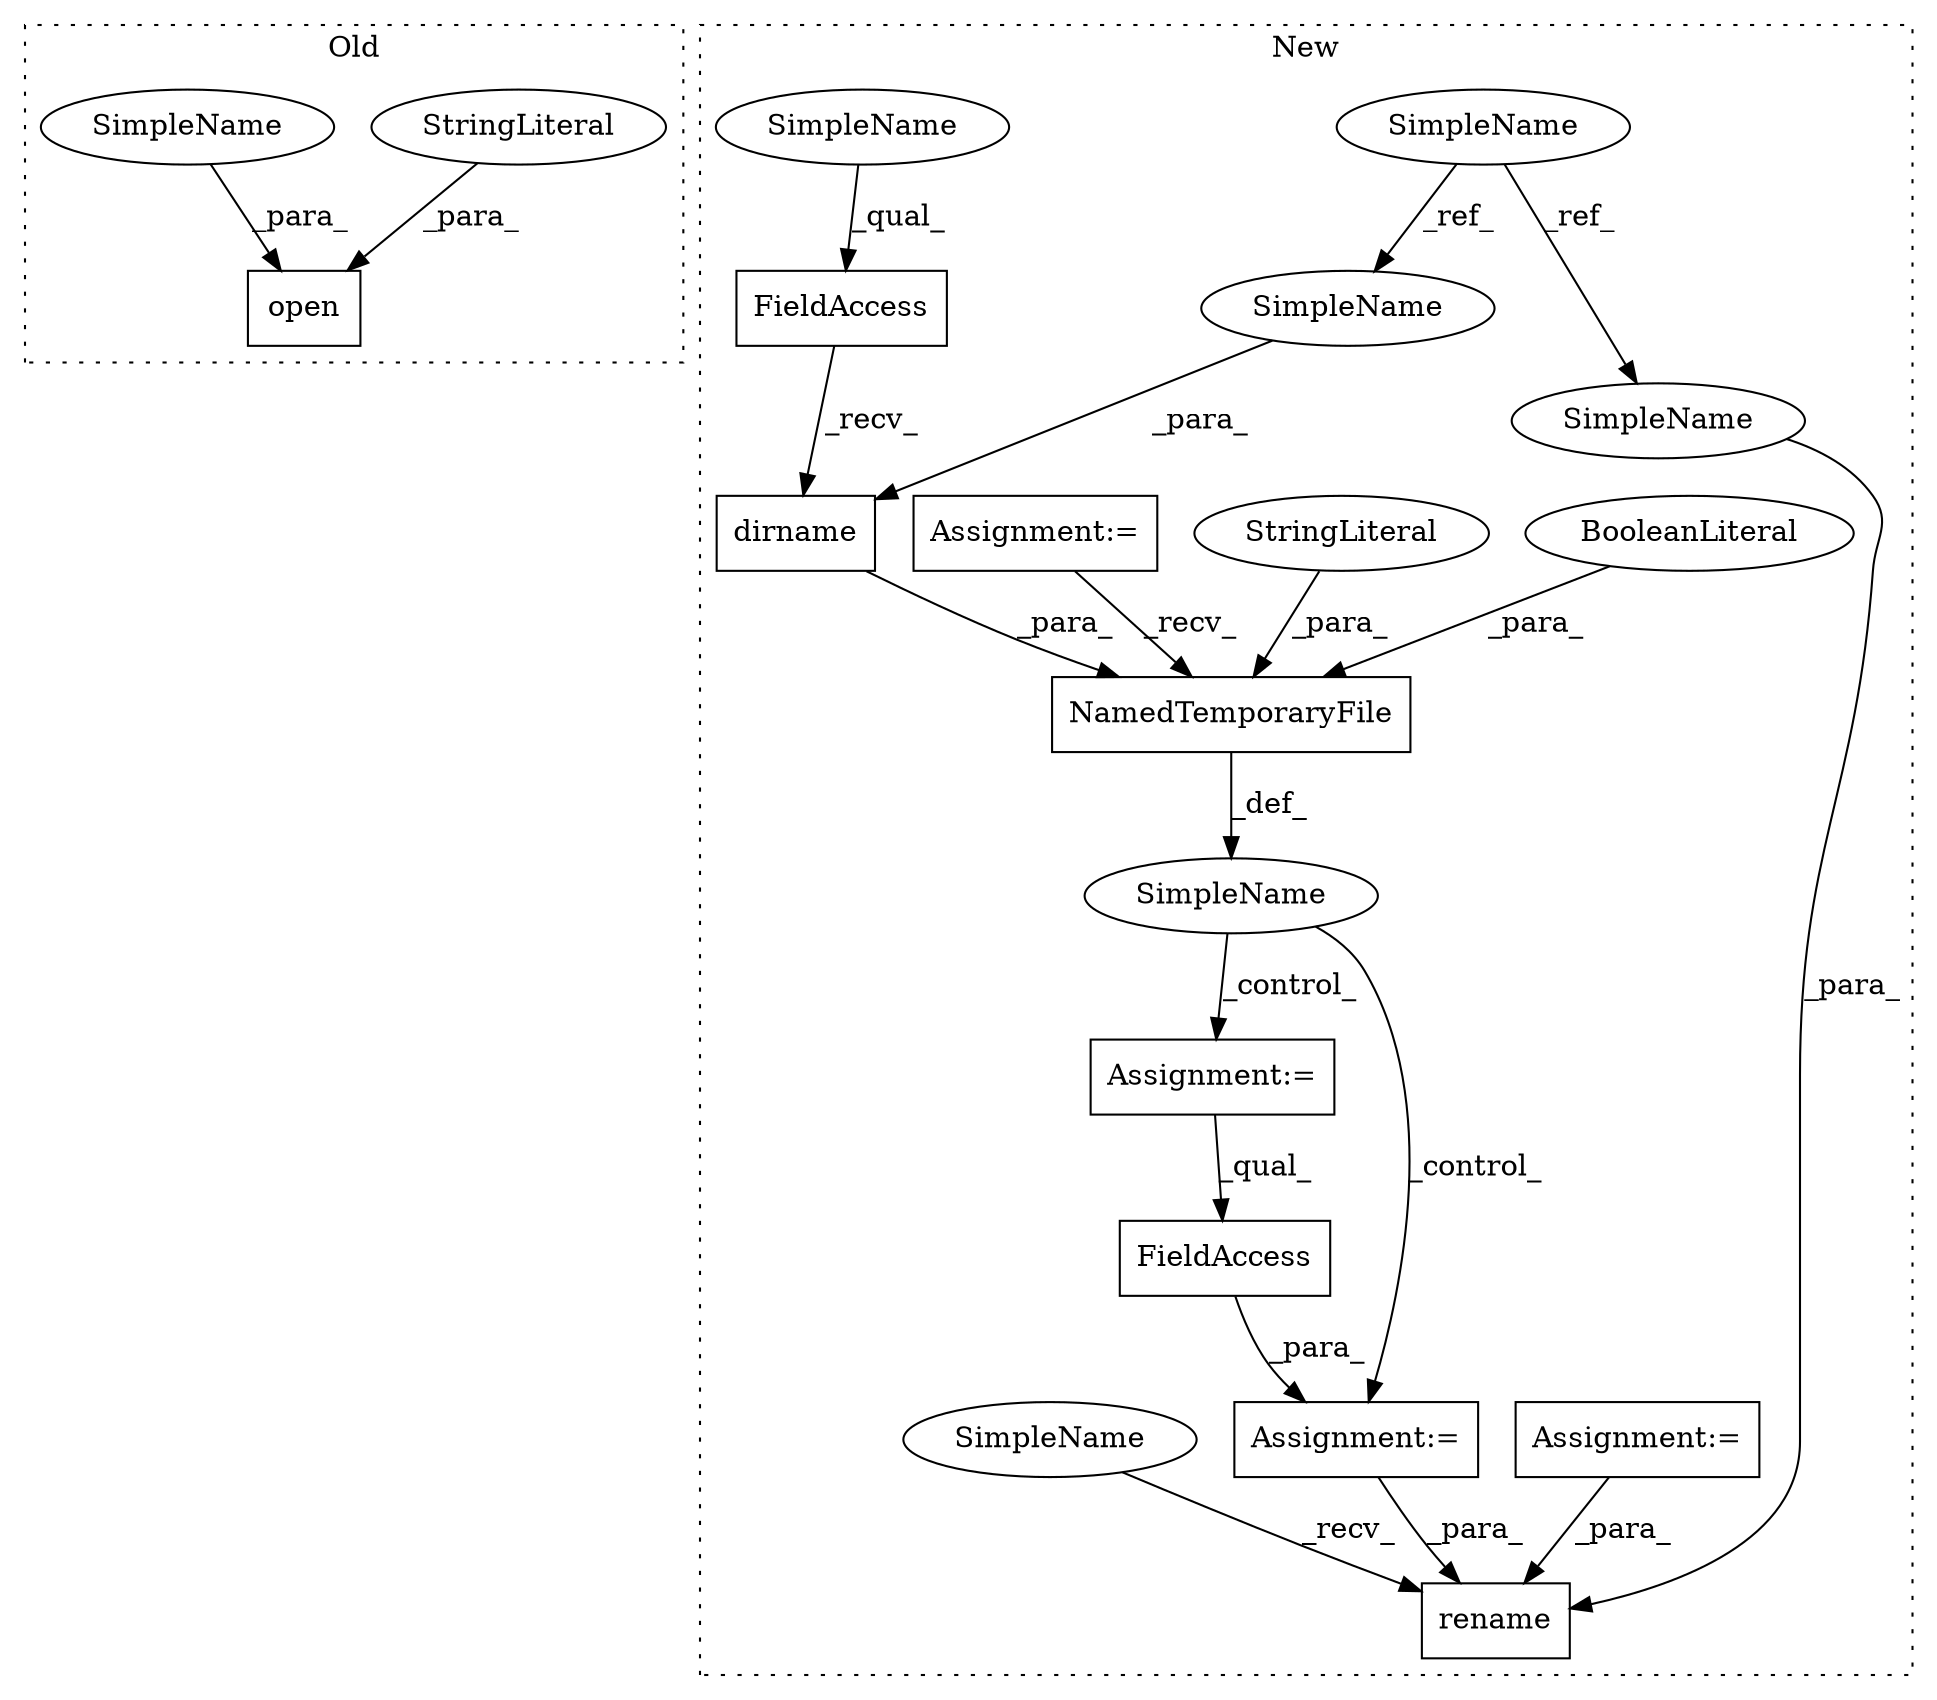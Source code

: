 digraph G {
subgraph cluster0 {
1 [label="open" a="32" s="3984,4002" l="5,1" shape="box"];
12 [label="StringLiteral" a="45" s="3998" l="4" shape="ellipse"];
20 [label="SimpleName" a="42" s="3989" l="8" shape="ellipse"];
label = "Old";
style="dotted";
}
subgraph cluster1 {
2 [label="rename" a="32" s="4777,4801" l="7,1" shape="box"];
3 [label="SimpleName" a="42" s="4372" l="8" shape="ellipse"];
4 [label="dirname" a="32" s="4602,4618" l="8,1" shape="box"];
5 [label="NamedTemporaryFile" a="32" s="4570,4625" l="19,1" shape="box"];
6 [label="FieldAccess" a="22" s="4594" l="7" shape="box"];
7 [label="BooleanLiteral" a="9" s="4620" l="5" shape="ellipse"];
8 [label="Assignment:=" a="7" s="4746" l="1" shape="box"];
9 [label="FieldAccess" a="22" s="4747" l="7" shape="box"];
10 [label="StringLiteral" a="45" s="4589" l="4" shape="ellipse"];
11 [label="Assignment:=" a="7" s="4265" l="8" shape="box"];
13 [label="Assignment:=" a="7" s="4320" l="8" shape="box"];
14 [label="SimpleName" a="42" s="" l="" shape="ellipse"];
15 [label="Assignment:=" a="7" s="4671" l="2" shape="box"];
16 [label="SimpleName" a="42" s="4594" l="2" shape="ellipse"];
17 [label="SimpleName" a="42" s="4774" l="2" shape="ellipse"];
18 [label="SimpleName" a="42" s="4793" l="8" shape="ellipse"];
19 [label="SimpleName" a="42" s="4610" l="8" shape="ellipse"];
label = "New";
style="dotted";
}
3 -> 19 [label="_ref_"];
3 -> 18 [label="_ref_"];
4 -> 5 [label="_para_"];
5 -> 14 [label="_def_"];
6 -> 4 [label="_recv_"];
7 -> 5 [label="_para_"];
8 -> 2 [label="_para_"];
9 -> 8 [label="_para_"];
10 -> 5 [label="_para_"];
11 -> 2 [label="_para_"];
12 -> 1 [label="_para_"];
13 -> 5 [label="_recv_"];
14 -> 15 [label="_control_"];
14 -> 8 [label="_control_"];
15 -> 9 [label="_qual_"];
16 -> 6 [label="_qual_"];
17 -> 2 [label="_recv_"];
18 -> 2 [label="_para_"];
19 -> 4 [label="_para_"];
20 -> 1 [label="_para_"];
}